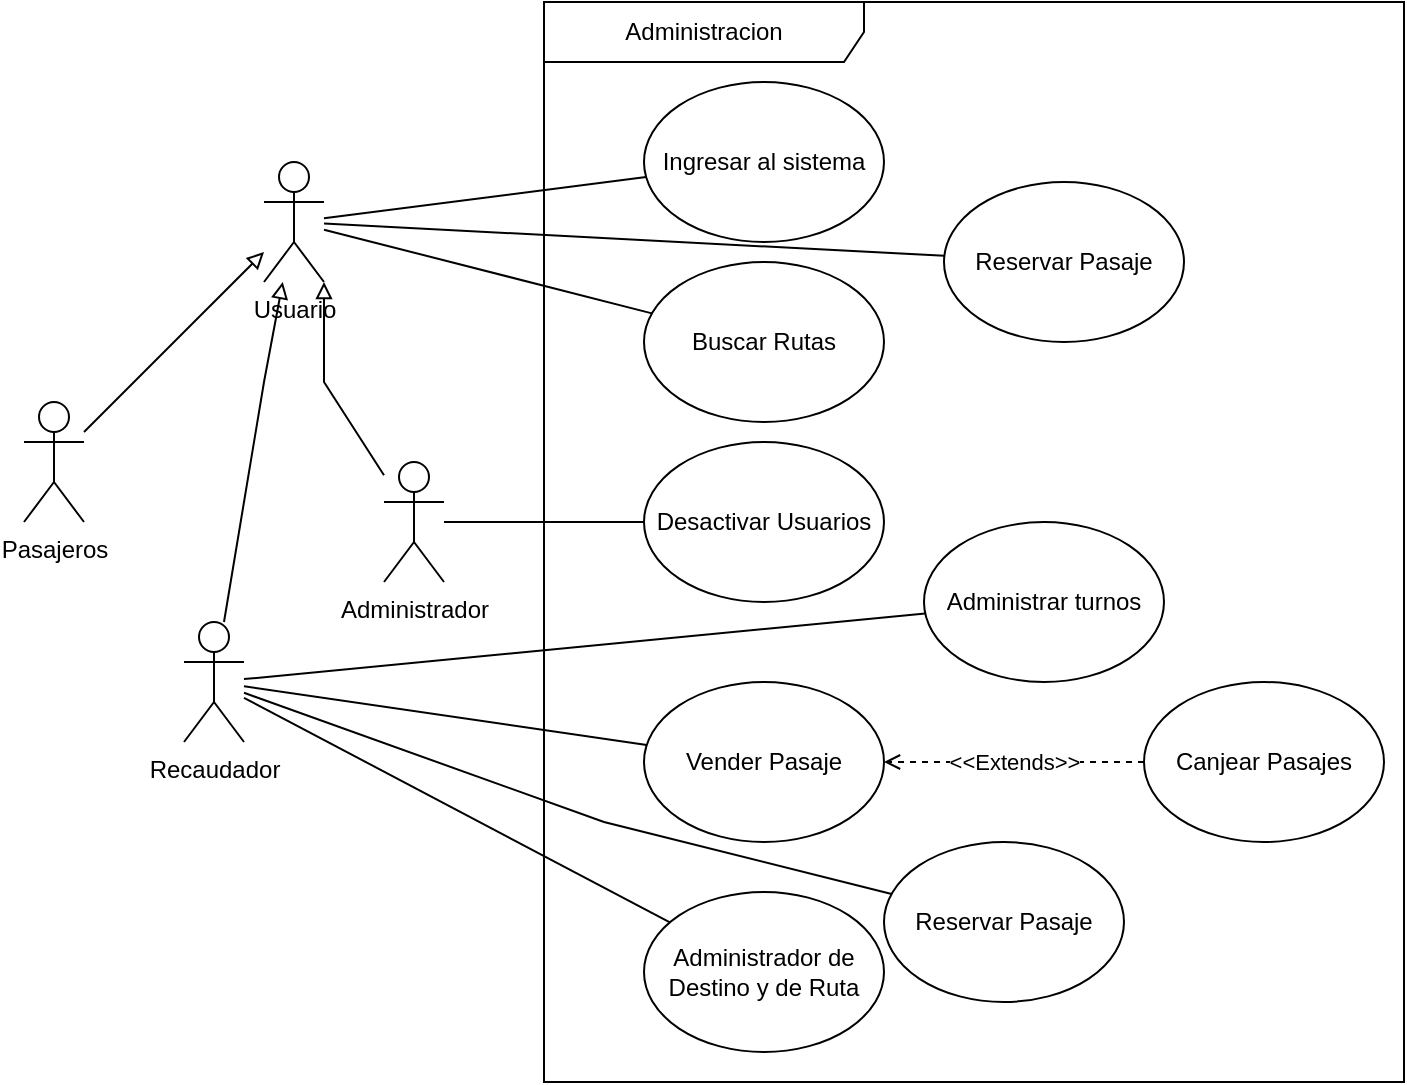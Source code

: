 <mxfile version="21.5.0" type="github" pages="4">
  <diagram name="Gabito CU" id="_a3Z4fctEoO1Y9XJ14Cf">
    <mxGraphModel dx="948" dy="582" grid="1" gridSize="10" guides="1" tooltips="1" connect="1" arrows="1" fold="1" page="1" pageScale="1" pageWidth="827" pageHeight="1169" math="0" shadow="0">
      <root>
        <mxCell id="0" />
        <mxCell id="1" parent="0" />
        <mxCell id="tZRt6Zxx1Pz-_gNCmuss-22" style="rounded=0;orthogonalLoop=1;jettySize=auto;html=1;endArrow=none;endFill=0;" edge="1" parent="1" source="tZRt6Zxx1Pz-_gNCmuss-1" target="tZRt6Zxx1Pz-_gNCmuss-6">
          <mxGeometry relative="1" as="geometry" />
        </mxCell>
        <mxCell id="tZRt6Zxx1Pz-_gNCmuss-27" style="rounded=0;orthogonalLoop=1;jettySize=auto;html=1;endArrow=none;endFill=0;" edge="1" parent="1" source="tZRt6Zxx1Pz-_gNCmuss-1" target="tZRt6Zxx1Pz-_gNCmuss-7">
          <mxGeometry relative="1" as="geometry" />
        </mxCell>
        <mxCell id="tZRt6Zxx1Pz-_gNCmuss-28" style="rounded=0;orthogonalLoop=1;jettySize=auto;html=1;endArrow=none;endFill=0;" edge="1" parent="1" source="tZRt6Zxx1Pz-_gNCmuss-1" target="tZRt6Zxx1Pz-_gNCmuss-8">
          <mxGeometry relative="1" as="geometry" />
        </mxCell>
        <mxCell id="tZRt6Zxx1Pz-_gNCmuss-1" value="Usuario" style="shape=umlActor;verticalLabelPosition=bottom;verticalAlign=top;html=1;outlineConnect=0;labelBackgroundColor=none;labelBorderColor=none;" vertex="1" parent="1">
          <mxGeometry x="240" y="220" width="30" height="60" as="geometry" />
        </mxCell>
        <mxCell id="tZRt6Zxx1Pz-_gNCmuss-5" style="rounded=0;orthogonalLoop=1;jettySize=auto;html=1;endArrow=block;endFill=0;" edge="1" parent="1" source="tZRt6Zxx1Pz-_gNCmuss-2" target="tZRt6Zxx1Pz-_gNCmuss-1">
          <mxGeometry relative="1" as="geometry">
            <Array as="points">
              <mxPoint x="240" y="330" />
            </Array>
          </mxGeometry>
        </mxCell>
        <mxCell id="tZRt6Zxx1Pz-_gNCmuss-31" style="rounded=0;orthogonalLoop=1;jettySize=auto;html=1;endArrow=none;endFill=0;" edge="1" parent="1" source="tZRt6Zxx1Pz-_gNCmuss-2" target="tZRt6Zxx1Pz-_gNCmuss-13">
          <mxGeometry relative="1" as="geometry" />
        </mxCell>
        <mxCell id="tZRt6Zxx1Pz-_gNCmuss-32" style="rounded=0;orthogonalLoop=1;jettySize=auto;html=1;endArrow=none;endFill=0;" edge="1" parent="1" source="tZRt6Zxx1Pz-_gNCmuss-2" target="tZRt6Zxx1Pz-_gNCmuss-20">
          <mxGeometry relative="1" as="geometry" />
        </mxCell>
        <mxCell id="tZRt6Zxx1Pz-_gNCmuss-33" style="rounded=0;orthogonalLoop=1;jettySize=auto;html=1;endArrow=none;endFill=0;" edge="1" parent="1" source="tZRt6Zxx1Pz-_gNCmuss-2" target="tZRt6Zxx1Pz-_gNCmuss-11">
          <mxGeometry relative="1" as="geometry" />
        </mxCell>
        <mxCell id="tZRt6Zxx1Pz-_gNCmuss-34" style="rounded=0;orthogonalLoop=1;jettySize=auto;html=1;endArrow=none;endFill=0;" edge="1" parent="1" source="tZRt6Zxx1Pz-_gNCmuss-2" target="tZRt6Zxx1Pz-_gNCmuss-12">
          <mxGeometry relative="1" as="geometry">
            <Array as="points">
              <mxPoint x="410" y="550" />
            </Array>
          </mxGeometry>
        </mxCell>
        <mxCell id="tZRt6Zxx1Pz-_gNCmuss-2" value="Recaudador" style="shape=umlActor;verticalLabelPosition=bottom;verticalAlign=top;html=1;outlineConnect=0;" vertex="1" parent="1">
          <mxGeometry x="200" y="450" width="30" height="60" as="geometry" />
        </mxCell>
        <mxCell id="tZRt6Zxx1Pz-_gNCmuss-4" style="rounded=0;orthogonalLoop=1;jettySize=auto;html=1;endArrow=block;endFill=0;entryX=1;entryY=1;entryDx=0;entryDy=0;entryPerimeter=0;" edge="1" parent="1" source="tZRt6Zxx1Pz-_gNCmuss-3" target="tZRt6Zxx1Pz-_gNCmuss-1">
          <mxGeometry relative="1" as="geometry">
            <Array as="points">
              <mxPoint x="270" y="330" />
            </Array>
          </mxGeometry>
        </mxCell>
        <mxCell id="tZRt6Zxx1Pz-_gNCmuss-29" value="" style="rounded=0;orthogonalLoop=1;jettySize=auto;html=1;endArrow=none;endFill=0;" edge="1" parent="1" source="tZRt6Zxx1Pz-_gNCmuss-3" target="tZRt6Zxx1Pz-_gNCmuss-10">
          <mxGeometry relative="1" as="geometry" />
        </mxCell>
        <mxCell id="tZRt6Zxx1Pz-_gNCmuss-3" value="Administrador" style="shape=umlActor;verticalLabelPosition=bottom;verticalAlign=top;html=1;outlineConnect=0;" vertex="1" parent="1">
          <mxGeometry x="300" y="370" width="30" height="60" as="geometry" />
        </mxCell>
        <mxCell id="tZRt6Zxx1Pz-_gNCmuss-6" value="Ingresar al sistema" style="ellipse;whiteSpace=wrap;html=1;" vertex="1" parent="1">
          <mxGeometry x="430" y="180" width="120" height="80" as="geometry" />
        </mxCell>
        <mxCell id="tZRt6Zxx1Pz-_gNCmuss-7" value="Buscar Rutas" style="ellipse;whiteSpace=wrap;html=1;" vertex="1" parent="1">
          <mxGeometry x="430" y="270" width="120" height="80" as="geometry" />
        </mxCell>
        <mxCell id="tZRt6Zxx1Pz-_gNCmuss-8" value="Reservar Pasaje" style="ellipse;whiteSpace=wrap;html=1;" vertex="1" parent="1">
          <mxGeometry x="580" y="230" width="120" height="80" as="geometry" />
        </mxCell>
        <mxCell id="tZRt6Zxx1Pz-_gNCmuss-10" value="Desactivar Usuarios" style="ellipse;whiteSpace=wrap;html=1;" vertex="1" parent="1">
          <mxGeometry x="430" y="360" width="120" height="80" as="geometry" />
        </mxCell>
        <mxCell id="tZRt6Zxx1Pz-_gNCmuss-11" value="Administrador de Destino y de Ruta" style="ellipse;whiteSpace=wrap;html=1;" vertex="1" parent="1">
          <mxGeometry x="430" y="585" width="120" height="80" as="geometry" />
        </mxCell>
        <mxCell id="tZRt6Zxx1Pz-_gNCmuss-12" value="Reservar Pasaje" style="ellipse;whiteSpace=wrap;html=1;" vertex="1" parent="1">
          <mxGeometry x="550" y="560" width="120" height="80" as="geometry" />
        </mxCell>
        <mxCell id="tZRt6Zxx1Pz-_gNCmuss-13" value="Administrar turnos" style="ellipse;whiteSpace=wrap;html=1;" vertex="1" parent="1">
          <mxGeometry x="570" y="400" width="120" height="80" as="geometry" />
        </mxCell>
        <mxCell id="tZRt6Zxx1Pz-_gNCmuss-21" value="&amp;lt;&amp;lt;Extends&amp;gt;&amp;gt;" style="edgeStyle=orthogonalEdgeStyle;rounded=0;orthogonalLoop=1;jettySize=auto;html=1;dashed=1;endArrow=open;endFill=0;" edge="1" parent="1" source="tZRt6Zxx1Pz-_gNCmuss-14" target="tZRt6Zxx1Pz-_gNCmuss-20">
          <mxGeometry relative="1" as="geometry" />
        </mxCell>
        <mxCell id="tZRt6Zxx1Pz-_gNCmuss-18" style="rounded=0;orthogonalLoop=1;jettySize=auto;html=1;endArrow=block;endFill=0;" edge="1" parent="1" source="tZRt6Zxx1Pz-_gNCmuss-17" target="tZRt6Zxx1Pz-_gNCmuss-1">
          <mxGeometry relative="1" as="geometry" />
        </mxCell>
        <mxCell id="tZRt6Zxx1Pz-_gNCmuss-17" value="Pasajeros" style="shape=umlActor;verticalLabelPosition=bottom;verticalAlign=top;html=1;outlineConnect=0;" vertex="1" parent="1">
          <mxGeometry x="120" y="340" width="30" height="60" as="geometry" />
        </mxCell>
        <mxCell id="tZRt6Zxx1Pz-_gNCmuss-20" value="Vender Pasaje" style="ellipse;whiteSpace=wrap;html=1;" vertex="1" parent="1">
          <mxGeometry x="430" y="480" width="120" height="80" as="geometry" />
        </mxCell>
        <mxCell id="tZRt6Zxx1Pz-_gNCmuss-35" value="Administracion" style="shape=umlFrame;whiteSpace=wrap;html=1;pointerEvents=0;recursiveResize=0;container=1;collapsible=0;width=160;" vertex="1" parent="1">
          <mxGeometry x="380" y="140" width="430" height="540" as="geometry" />
        </mxCell>
        <mxCell id="tZRt6Zxx1Pz-_gNCmuss-14" value="Canjear Pasajes" style="ellipse;whiteSpace=wrap;html=1;" vertex="1" parent="tZRt6Zxx1Pz-_gNCmuss-35">
          <mxGeometry x="300" y="340" width="120" height="80" as="geometry" />
        </mxCell>
      </root>
    </mxGraphModel>
  </diagram>
  <diagram id="fWLvUMXvwFg1YO4v9rKC" name="Registro">
    <mxGraphModel dx="806" dy="495" grid="1" gridSize="10" guides="1" tooltips="1" connect="1" arrows="1" fold="1" page="1" pageScale="1" pageWidth="827" pageHeight="1169" math="0" shadow="0">
      <root>
        <mxCell id="0" />
        <mxCell id="1" parent="0" />
        <mxCell id="fjfoKTpPOJxtsjWr23lc-12" style="rounded=0;orthogonalLoop=1;jettySize=auto;html=1;endArrow=none;endFill=0;" edge="1" parent="1" source="fjfoKTpPOJxtsjWr23lc-1" target="fjfoKTpPOJxtsjWr23lc-10">
          <mxGeometry relative="1" as="geometry" />
        </mxCell>
        <mxCell id="fjfoKTpPOJxtsjWr23lc-1" value="Usuario" style="shape=umlActor;verticalLabelPosition=bottom;verticalAlign=top;html=1;outlineConnect=0;" vertex="1" parent="1">
          <mxGeometry x="310" y="150" width="30" height="60" as="geometry" />
        </mxCell>
        <mxCell id="fjfoKTpPOJxtsjWr23lc-8" style="rounded=0;orthogonalLoop=1;jettySize=auto;html=1;" edge="1" parent="1" source="fjfoKTpPOJxtsjWr23lc-2" target="fjfoKTpPOJxtsjWr23lc-1">
          <mxGeometry relative="1" as="geometry" />
        </mxCell>
        <mxCell id="fjfoKTpPOJxtsjWr23lc-2" value="Pasajero" style="shape=umlActor;verticalLabelPosition=bottom;verticalAlign=top;html=1;outlineConnect=0;" vertex="1" parent="1">
          <mxGeometry x="260" y="250" width="30" height="60" as="geometry" />
        </mxCell>
        <mxCell id="fjfoKTpPOJxtsjWr23lc-9" style="rounded=0;orthogonalLoop=1;jettySize=auto;html=1;" edge="1" parent="1" source="fjfoKTpPOJxtsjWr23lc-3" target="fjfoKTpPOJxtsjWr23lc-1">
          <mxGeometry relative="1" as="geometry" />
        </mxCell>
        <mxCell id="fjfoKTpPOJxtsjWr23lc-3" value="Recaudador&lt;br&gt;" style="shape=umlActor;verticalLabelPosition=bottom;verticalAlign=top;html=1;outlineConnect=0;" vertex="1" parent="1">
          <mxGeometry x="384" y="250" width="30" height="60" as="geometry" />
        </mxCell>
        <mxCell id="fjfoKTpPOJxtsjWr23lc-7" style="edgeStyle=orthogonalEdgeStyle;rounded=0;orthogonalLoop=1;jettySize=auto;html=1;" edge="1" parent="1" source="fjfoKTpPOJxtsjWr23lc-4" target="fjfoKTpPOJxtsjWr23lc-1">
          <mxGeometry relative="1" as="geometry" />
        </mxCell>
        <mxCell id="fjfoKTpPOJxtsjWr23lc-4" value="administrador" style="shape=umlActor;verticalLabelPosition=bottom;verticalAlign=top;html=1;outlineConnect=0;" vertex="1" parent="1">
          <mxGeometry x="310" y="280" width="30" height="60" as="geometry" />
        </mxCell>
        <mxCell id="fjfoKTpPOJxtsjWr23lc-11" value="Ingreso" style="shape=umlFrame;whiteSpace=wrap;html=1;pointerEvents=0;recursiveResize=0;container=1;collapsible=0;width=160;" vertex="1" parent="1">
          <mxGeometry x="450" y="130" width="240" height="180" as="geometry" />
        </mxCell>
        <mxCell id="fjfoKTpPOJxtsjWr23lc-10" value="Ingresar al Sistema" style="ellipse;whiteSpace=wrap;html=1;" vertex="1" parent="fjfoKTpPOJxtsjWr23lc-11">
          <mxGeometry x="50" y="60" width="120" height="80" as="geometry" />
        </mxCell>
      </root>
    </mxGraphModel>
  </diagram>
  <diagram id="6O4-DZsO2qHYZrTbixsS" name="Administracion">
    <mxGraphModel dx="806" dy="495" grid="1" gridSize="10" guides="1" tooltips="1" connect="1" arrows="1" fold="1" page="1" pageScale="1" pageWidth="827" pageHeight="1169" math="0" shadow="0">
      <root>
        <mxCell id="0" />
        <mxCell id="1" parent="0" />
        <mxCell id="HlcjrVamN8v7mtNxMf2C-6" style="rounded=0;orthogonalLoop=1;jettySize=auto;html=1;endArrow=none;endFill=0;" edge="1" parent="1" source="HlcjrVamN8v7mtNxMf2C-10" target="HlcjrVamN8v7mtNxMf2C-20">
          <mxGeometry relative="1" as="geometry" />
        </mxCell>
        <mxCell id="HlcjrVamN8v7mtNxMf2C-8" style="rounded=0;orthogonalLoop=1;jettySize=auto;html=1;endArrow=none;endFill=0;" edge="1" parent="1" source="HlcjrVamN8v7mtNxMf2C-10" target="HlcjrVamN8v7mtNxMf2C-18">
          <mxGeometry relative="1" as="geometry" />
        </mxCell>
        <mxCell id="HlcjrVamN8v7mtNxMf2C-28" style="rounded=0;orthogonalLoop=1;jettySize=auto;html=1;endArrow=none;endFill=0;" edge="1" parent="1" source="HlcjrVamN8v7mtNxMf2C-10" target="HlcjrVamN8v7mtNxMf2C-19">
          <mxGeometry relative="1" as="geometry" />
        </mxCell>
        <mxCell id="HlcjrVamN8v7mtNxMf2C-10" value="Recaudador de Voleteria" style="shape=umlActor;verticalLabelPosition=bottom;verticalAlign=top;html=1;outlineConnect=0;" vertex="1" parent="1">
          <mxGeometry x="200" y="450" width="30" height="60" as="geometry" />
        </mxCell>
        <mxCell id="HlcjrVamN8v7mtNxMf2C-25" value="Administracion" style="shape=umlFrame;whiteSpace=wrap;html=1;pointerEvents=0;recursiveResize=0;container=1;collapsible=0;width=160;" vertex="1" parent="1">
          <mxGeometry x="370" y="310" width="210" height="350" as="geometry" />
        </mxCell>
        <mxCell id="HlcjrVamN8v7mtNxMf2C-19" value="Administrador Pasajes" style="ellipse;whiteSpace=wrap;html=1;" vertex="1" parent="HlcjrVamN8v7mtNxMf2C-25">
          <mxGeometry x="40" y="170" width="120" height="80" as="geometry" />
        </mxCell>
        <mxCell id="HlcjrVamN8v7mtNxMf2C-18" value="Administrador de Destino y de Ruta" style="ellipse;whiteSpace=wrap;html=1;" vertex="1" parent="HlcjrVamN8v7mtNxMf2C-25">
          <mxGeometry x="40" y="260" width="120" height="80" as="geometry" />
        </mxCell>
        <mxCell id="HlcjrVamN8v7mtNxMf2C-20" value="Administrar turnos" style="ellipse;whiteSpace=wrap;html=1;" vertex="1" parent="HlcjrVamN8v7mtNxMf2C-25">
          <mxGeometry x="44" y="70" width="120" height="80" as="geometry" />
        </mxCell>
      </root>
    </mxGraphModel>
  </diagram>
  <diagram id="8stvZKTyE0JEfOQqcbaK" name="Boleteria">
    <mxGraphModel dx="948" dy="582" grid="1" gridSize="10" guides="1" tooltips="1" connect="1" arrows="1" fold="1" page="1" pageScale="1" pageWidth="827" pageHeight="1169" math="0" shadow="0">
      <root>
        <mxCell id="0" />
        <mxCell id="1" parent="0" />
        <mxCell id="J6ORzfKE32MlNpU-3_bE-2" style="rounded=0;orthogonalLoop=1;jettySize=auto;html=1;endArrow=none;endFill=0;" edge="1" parent="1" source="J6ORzfKE32MlNpU-3_bE-4" target="J6ORzfKE32MlNpU-3_bE-15">
          <mxGeometry relative="1" as="geometry" />
        </mxCell>
        <mxCell id="J6ORzfKE32MlNpU-3_bE-3" style="rounded=0;orthogonalLoop=1;jettySize=auto;html=1;endArrow=none;endFill=0;" edge="1" parent="1" source="J6ORzfKE32MlNpU-3_bE-4" target="J6ORzfKE32MlNpU-3_bE-16">
          <mxGeometry relative="1" as="geometry" />
        </mxCell>
        <mxCell id="J6ORzfKE32MlNpU-3_bE-4" value="Usuario" style="shape=umlActor;verticalLabelPosition=bottom;verticalAlign=top;html=1;outlineConnect=0;labelBackgroundColor=none;labelBorderColor=none;" vertex="1" parent="1">
          <mxGeometry x="240" y="220" width="30" height="60" as="geometry" />
        </mxCell>
        <mxCell id="J6ORzfKE32MlNpU-3_bE-5" style="rounded=0;orthogonalLoop=1;jettySize=auto;html=1;endArrow=block;endFill=0;" edge="1" parent="1" source="J6ORzfKE32MlNpU-3_bE-10" target="J6ORzfKE32MlNpU-3_bE-4">
          <mxGeometry relative="1" as="geometry">
            <Array as="points">
              <mxPoint x="270" y="330" />
            </Array>
          </mxGeometry>
        </mxCell>
        <mxCell id="J6ORzfKE32MlNpU-3_bE-7" style="rounded=0;orthogonalLoop=1;jettySize=auto;html=1;endArrow=none;endFill=0;" edge="1" parent="1" source="J6ORzfKE32MlNpU-3_bE-10" target="J6ORzfKE32MlNpU-3_bE-24">
          <mxGeometry relative="1" as="geometry" />
        </mxCell>
        <mxCell id="J6ORzfKE32MlNpU-3_bE-9" style="rounded=0;orthogonalLoop=1;jettySize=auto;html=1;endArrow=none;endFill=0;" edge="1" parent="1" source="J6ORzfKE32MlNpU-3_bE-10" target="J6ORzfKE32MlNpU-3_bE-19">
          <mxGeometry relative="1" as="geometry">
            <Array as="points">
              <mxPoint x="360" y="480" />
              <mxPoint x="400" y="500" />
            </Array>
          </mxGeometry>
        </mxCell>
        <mxCell id="J6ORzfKE32MlNpU-3_bE-10" value="Recaudador" style="shape=umlActor;verticalLabelPosition=bottom;verticalAlign=top;html=1;outlineConnect=0;" vertex="1" parent="1">
          <mxGeometry x="280" y="380" width="30" height="60" as="geometry" />
        </mxCell>
        <mxCell id="J6ORzfKE32MlNpU-3_bE-15" value="Buscar Rutas" style="ellipse;whiteSpace=wrap;html=1;" vertex="1" parent="1">
          <mxGeometry x="430" y="270" width="120" height="80" as="geometry" />
        </mxCell>
        <mxCell id="J6ORzfKE32MlNpU-3_bE-22" style="rounded=0;orthogonalLoop=1;jettySize=auto;html=1;endArrow=block;endFill=0;" edge="1" parent="1" source="J6ORzfKE32MlNpU-3_bE-23" target="J6ORzfKE32MlNpU-3_bE-4">
          <mxGeometry relative="1" as="geometry" />
        </mxCell>
        <mxCell id="J6ORzfKE32MlNpU-3_bE-23" value="Pasajeros" style="shape=umlActor;verticalLabelPosition=bottom;verticalAlign=top;html=1;outlineConnect=0;" vertex="1" parent="1">
          <mxGeometry x="190" y="360" width="30" height="60" as="geometry" />
        </mxCell>
        <mxCell id="J6ORzfKE32MlNpU-3_bE-25" value="Boleteria" style="shape=umlFrame;whiteSpace=wrap;html=1;pointerEvents=0;recursiveResize=0;container=1;collapsible=0;width=160;" vertex="1" parent="1">
          <mxGeometry x="380" y="140" width="430" height="430" as="geometry" />
        </mxCell>
        <mxCell id="J6ORzfKE32MlNpU-3_bE-26" value="Canjear Pasajes" style="ellipse;whiteSpace=wrap;html=1;" vertex="1" parent="J6ORzfKE32MlNpU-3_bE-25">
          <mxGeometry x="280" y="230" width="120" height="80" as="geometry" />
        </mxCell>
        <mxCell id="J6ORzfKE32MlNpU-3_bE-16" value="Reservar Pasaje" style="ellipse;whiteSpace=wrap;html=1;" vertex="1" parent="J6ORzfKE32MlNpU-3_bE-25">
          <mxGeometry x="90" y="50" width="120" height="80" as="geometry" />
        </mxCell>
        <mxCell id="J6ORzfKE32MlNpU-3_bE-24" value="Vender Pasaje" style="ellipse;whiteSpace=wrap;html=1;" vertex="1" parent="J6ORzfKE32MlNpU-3_bE-25">
          <mxGeometry x="50" y="220" width="120" height="80" as="geometry" />
        </mxCell>
        <mxCell id="J6ORzfKE32MlNpU-3_bE-21" value="&amp;lt;&amp;lt;Extends&amp;gt;&amp;gt;" style="edgeStyle=orthogonalEdgeStyle;rounded=0;orthogonalLoop=1;jettySize=auto;html=1;dashed=1;endArrow=open;endFill=0;" edge="1" parent="J6ORzfKE32MlNpU-3_bE-25" source="J6ORzfKE32MlNpU-3_bE-26" target="J6ORzfKE32MlNpU-3_bE-24">
          <mxGeometry relative="1" as="geometry" />
        </mxCell>
        <mxCell id="J6ORzfKE32MlNpU-3_bE-19" value="Reservar Pasaje" style="ellipse;whiteSpace=wrap;html=1;" vertex="1" parent="J6ORzfKE32MlNpU-3_bE-25">
          <mxGeometry x="60" y="320" width="120" height="80" as="geometry" />
        </mxCell>
      </root>
    </mxGraphModel>
  </diagram>
</mxfile>
